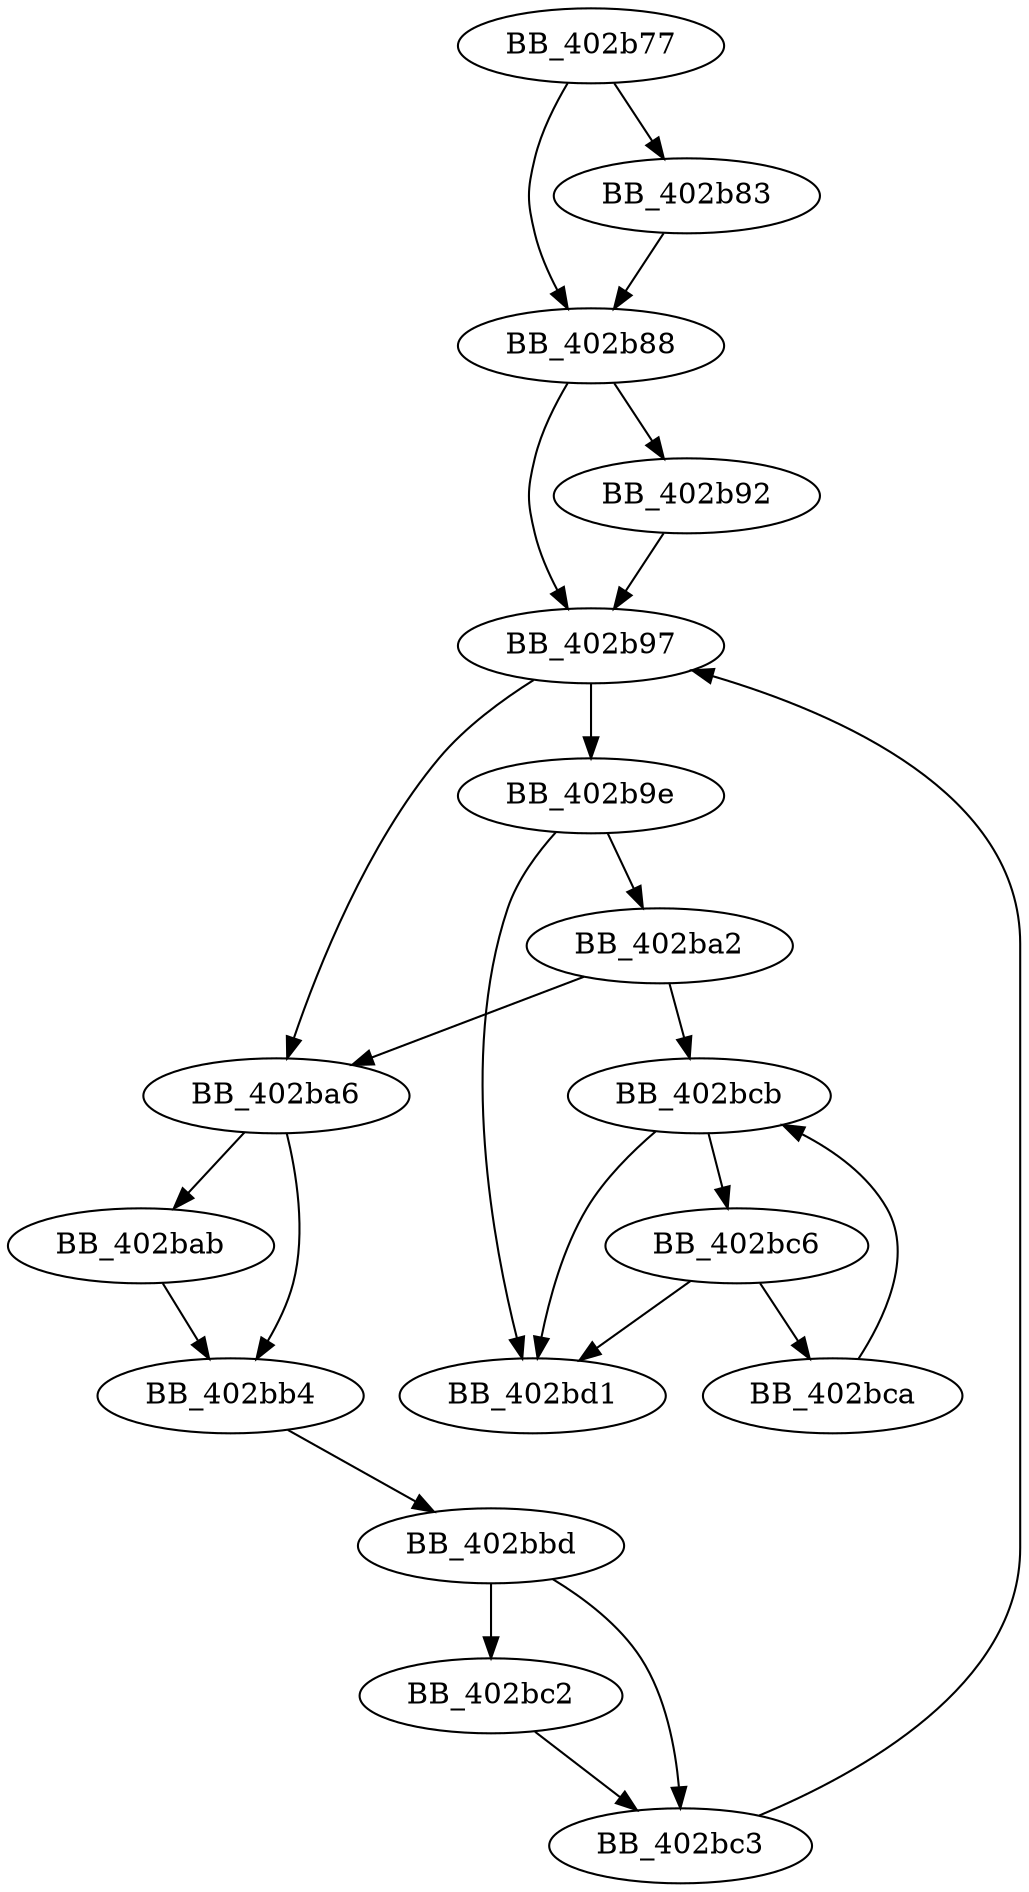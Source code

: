 DiGraph __wincmdln{
BB_402b77->BB_402b83
BB_402b77->BB_402b88
BB_402b83->BB_402b88
BB_402b88->BB_402b92
BB_402b88->BB_402b97
BB_402b92->BB_402b97
BB_402b97->BB_402b9e
BB_402b97->BB_402ba6
BB_402b9e->BB_402ba2
BB_402b9e->BB_402bd1
BB_402ba2->BB_402ba6
BB_402ba2->BB_402bcb
BB_402ba6->BB_402bab
BB_402ba6->BB_402bb4
BB_402bab->BB_402bb4
BB_402bb4->BB_402bbd
BB_402bbd->BB_402bc2
BB_402bbd->BB_402bc3
BB_402bc2->BB_402bc3
BB_402bc3->BB_402b97
BB_402bc6->BB_402bca
BB_402bc6->BB_402bd1
BB_402bca->BB_402bcb
BB_402bcb->BB_402bc6
BB_402bcb->BB_402bd1
}

